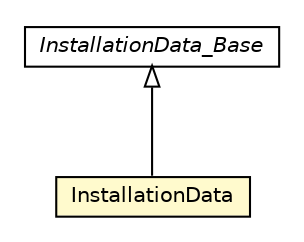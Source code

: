 #!/usr/local/bin/dot
#
# Class diagram 
# Generated by UMLGraph version 5.1 (http://www.umlgraph.org/)
#

digraph G {
	edge [fontname="Helvetica",fontsize=10,labelfontname="Helvetica",labelfontsize=10];
	node [fontname="Helvetica",fontsize=10,shape=plaintext];
	nodesep=0.25;
	ranksep=0.5;
	// pt.ist.fenixframework.data.InstallationData_Base
	c63934 [label=<<table title="pt.ist.fenixframework.data.InstallationData_Base" border="0" cellborder="1" cellspacing="0" cellpadding="2" port="p" href="./InstallationData_Base.html">
		<tr><td><table border="0" cellspacing="0" cellpadding="1">
<tr><td align="center" balign="center"><font face="Helvetica-Oblique"> InstallationData_Base </font></td></tr>
		</table></td></tr>
		</table>>, fontname="Helvetica", fontcolor="black", fontsize=10.0];
	// pt.ist.fenixframework.data.InstallationData
	c63935 [label=<<table title="pt.ist.fenixframework.data.InstallationData" border="0" cellborder="1" cellspacing="0" cellpadding="2" port="p" bgcolor="lemonChiffon" href="./InstallationData.html">
		<tr><td><table border="0" cellspacing="0" cellpadding="1">
<tr><td align="center" balign="center"> InstallationData </td></tr>
		</table></td></tr>
		</table>>, fontname="Helvetica", fontcolor="black", fontsize=10.0];
	//pt.ist.fenixframework.data.InstallationData extends pt.ist.fenixframework.data.InstallationData_Base
	c63934:p -> c63935:p [dir=back,arrowtail=empty];
}

